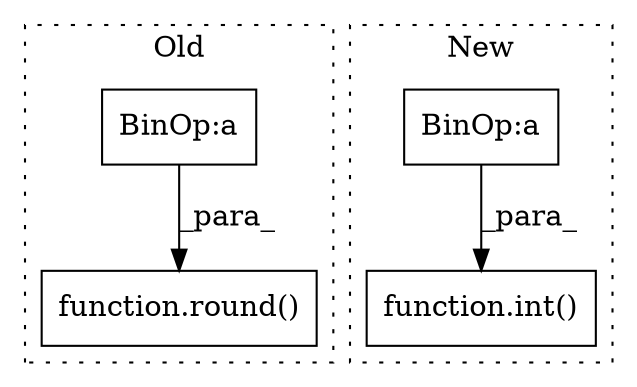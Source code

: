 digraph G {
subgraph cluster0 {
1 [label="function.round()" a="75" s="2338,2352" l="6,1" shape="box"];
3 [label="BinOp:a" a="82" s="2346" l="3" shape="box"];
label = "Old";
style="dotted";
}
subgraph cluster1 {
2 [label="function.int()" a="75" s="2694,2723" l="4,1" shape="box"];
4 [label="BinOp:a" a="82" s="2716" l="3" shape="box"];
label = "New";
style="dotted";
}
3 -> 1 [label="_para_"];
4 -> 2 [label="_para_"];
}